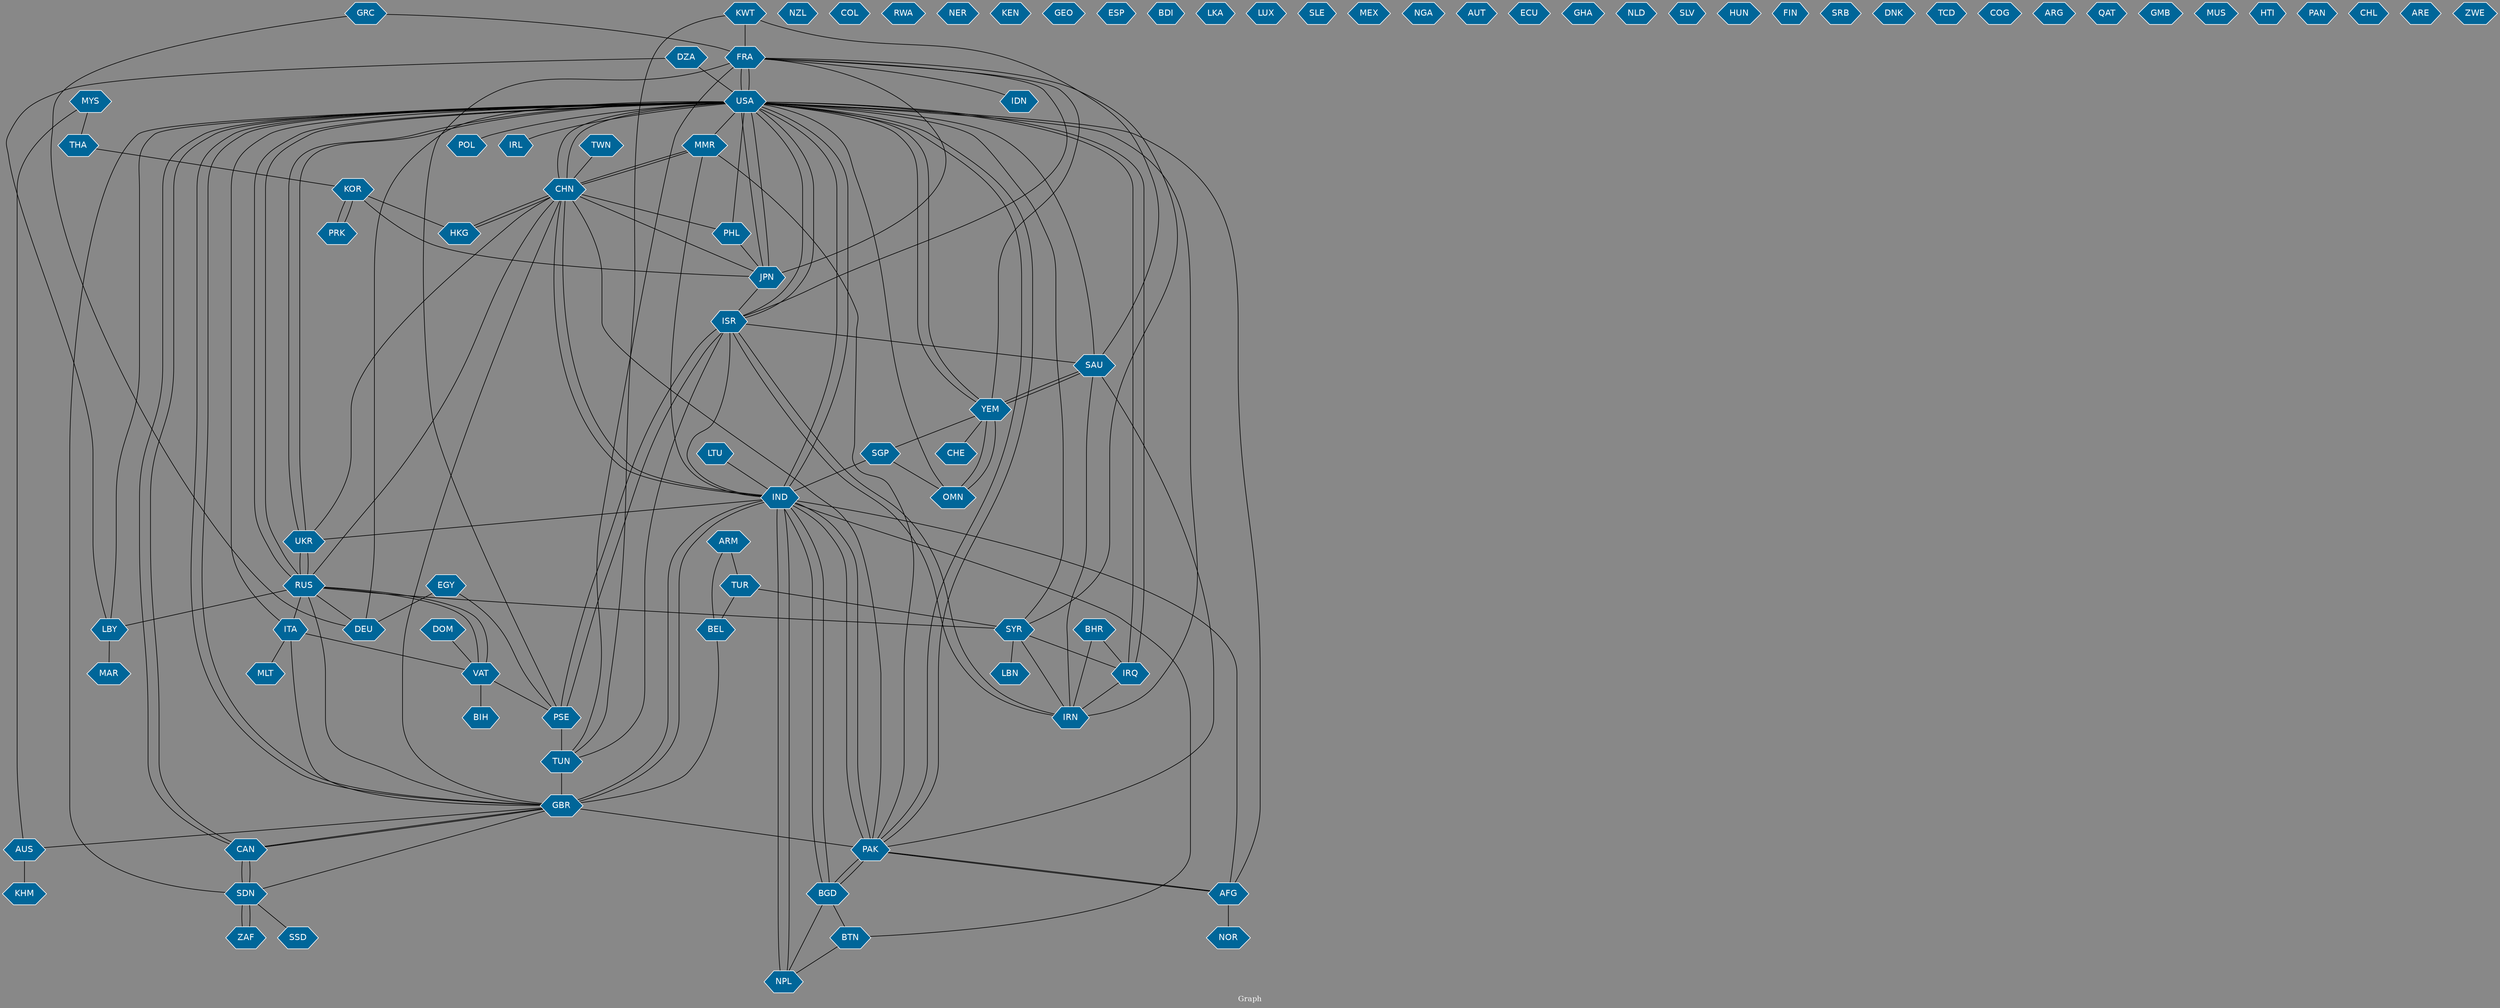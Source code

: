 // Countries together in item graph
graph {
	graph [bgcolor="#888888" fontcolor=white fontsize=12 label="Graph" outputorder=edgesfirst overlap=prism]
	node [color=white fillcolor="#006699" fontcolor=white fontname=Helvetica shape=hexagon style=filled]
	edge [arrowhead=open color=black fontcolor=white fontname=Courier fontsize=12]
		GRC [label=GRC]
		NZL [label=NZL]
		MMR [label=MMR]
		SYR [label=SYR]
		USA [label=USA]
		GBR [label=GBR]
		COL [label=COL]
		KOR [label=KOR]
		PRK [label=PRK]
		AFG [label=AFG]
		RWA [label=RWA]
		CAN [label=CAN]
		CHN [label=CHN]
		NER [label=NER]
		DZA [label=DZA]
		LBY [label=LBY]
		MYS [label=MYS]
		AUS [label=AUS]
		JPN [label=JPN]
		EGY [label=EGY]
		NOR [label=NOR]
		HKG [label=HKG]
		KEN [label=KEN]
		NPL [label=NPL]
		PAK [label=PAK]
		IRN [label=IRN]
		IDN [label=IDN]
		FRA [label=FRA]
		YEM [label=YEM]
		ZAF [label=ZAF]
		RUS [label=RUS]
		IND [label=IND]
		GEO [label=GEO]
		SDN [label=SDN]
		KWT [label=KWT]
		THA [label=THA]
		UKR [label=UKR]
		ESP [label=ESP]
		CHE [label=CHE]
		TUN [label=TUN]
		BGD [label=BGD]
		POL [label=POL]
		ISR [label=ISR]
		PSE [label=PSE]
		BDI [label=BDI]
		IRQ [label=IRQ]
		LKA [label=LKA]
		VAT [label=VAT]
		OMN [label=OMN]
		DOM [label=DOM]
		LUX [label=LUX]
		SLE [label=SLE]
		BEL [label=BEL]
		ARM [label=ARM]
		MEX [label=MEX]
		SAU [label=SAU]
		BTN [label=BTN]
		DEU [label=DEU]
		TUR [label=TUR]
		MAR [label=MAR]
		NGA [label=NGA]
		AUT [label=AUT]
		LTU [label=LTU]
		ITA [label=ITA]
		ECU [label=ECU]
		KHM [label=KHM]
		GHA [label=GHA]
		IRL [label=IRL]
		NLD [label=NLD]
		BHR [label=BHR]
		SLV [label=SLV]
		HUN [label=HUN]
		SSD [label=SSD]
		SGP [label=SGP]
		FIN [label=FIN]
		SRB [label=SRB]
		DNK [label=DNK]
		TCD [label=TCD]
		TWN [label=TWN]
		COG [label=COG]
		ARG [label=ARG]
		QAT [label=QAT]
		GMB [label=GMB]
		PHL [label=PHL]
		MUS [label=MUS]
		LBN [label=LBN]
		BIH [label=BIH]
		HTI [label=HTI]
		MLT [label=MLT]
		PAN [label=PAN]
		CHL [label=CHL]
		ARE [label=ARE]
		ZWE [label=ZWE]
			FRA -- IDN [weight=1]
			PSE -- TUN [weight=1]
			TUR -- SYR [weight=1]
			GRC -- FRA [weight=1]
			CAN -- USA [weight=2]
			SAU -- YEM [weight=1]
			CAN -- GBR [weight=2]
			CAN -- SDN [weight=1]
			KWT -- TUN [weight=1]
			ARM -- TUR [weight=1]
			VAT -- RUS [weight=1]
			AFG -- USA [weight=1]
			IND -- GBR [weight=5]
			USA -- LBY [weight=1]
			MMR -- PAK [weight=1]
			ISR -- IRN [weight=1]
			SYR -- LBN [weight=1]
			IND -- CHN [weight=1]
			IRN -- ISR [weight=2]
			PAK -- USA [weight=3]
			USA -- PHL [weight=1]
			SDN -- SSD [weight=2]
			USA -- YEM [weight=1]
			ITA -- MLT [weight=1]
			YEM -- CHE [weight=1]
			KWT -- FRA [weight=1]
			PAK -- IND [weight=2]
			SYR -- IRN [weight=1]
			JPN -- FRA [weight=1]
			USA -- UKR [weight=2]
			USA -- IRN [weight=1]
			IND -- AFG [weight=1]
			YEM -- FRA [weight=1]
			AUS -- KHM [weight=1]
			BHR -- IRN [weight=1]
			KOR -- HKG [weight=1]
			MYS -- THA [weight=1]
			TWN -- CHN [weight=3]
			KOR -- PRK [weight=1]
			ISR -- TUN [weight=1]
			JPN -- USA [weight=2]
			IRQ -- IRN [weight=1]
			CHN -- USA [weight=3]
			EGY -- PSE [weight=1]
			RUS -- VAT [weight=1]
			ISR -- IND [weight=1]
			GBR -- CHN [weight=1]
			RUS -- SYR [weight=2]
			GBR -- CAN [weight=1]
			IND -- USA [weight=3]
			CHN -- IND [weight=2]
			BGD -- BTN [weight=1]
			OMN -- USA [weight=1]
			EGY -- DEU [weight=1]
			ITA -- VAT [weight=1]
			GBR -- PAK [weight=1]
			JPN -- ISR [weight=1]
			ARM -- BEL [weight=1]
			USA -- IRQ [weight=7]
			GBR -- IND [weight=4]
			CHN -- JPN [weight=1]
			SDN -- CAN [weight=2]
			UKR -- USA [weight=2]
			USA -- RUS [weight=4]
			PAK -- AFG [weight=2]
			BGD -- IND [weight=2]
			HKG -- CHN [weight=1]
			YEM -- SGP [weight=1]
			ISR -- USA [weight=2]
			KWT -- SAU [weight=1]
			BHR -- IRQ [weight=1]
			AFG -- NOR [weight=1]
			ITA -- GBR [weight=1]
			IND -- BGD [weight=1]
			BEL -- GBR [weight=1]
			IND -- UKR [weight=1]
			LTU -- IND [weight=1]
			GBR -- AUS [weight=1]
			VAT -- BIH [weight=1]
			YEM -- SAU [weight=2]
			TUN -- GBR [weight=5]
			FRA -- USA [weight=5]
			PAK -- SAU [weight=1]
			PSE -- FRA [weight=1]
			ISR -- PSE [weight=4]
			IND -- PAK [weight=6]
			PSE -- ISR [weight=6]
			USA -- ISR [weight=1]
			BGD -- PAK [weight=1]
			MYS -- AUS [weight=1]
			KOR -- JPN [weight=2]
			ISR -- SAU [weight=2]
			SYR -- IRQ [weight=1]
			SGP -- OMN [weight=1]
			LBY -- MAR [weight=1]
			MMR -- IND [weight=1]
			USA -- MMR [weight=3]
			GRC -- DEU [weight=1]
			CHN -- MMR [weight=2]
			DZA -- LBY [weight=1]
			MMR -- CHN [weight=3]
			USA -- JPN [weight=3]
			CHN -- PHL [weight=1]
			PHL -- JPN [weight=1]
			SYR -- FRA [weight=1]
			RUS -- UKR [weight=2]
			ITA -- USA [weight=1]
			USA -- FRA [weight=5]
			PAK -- BGD [weight=1]
			IRN -- SAU [weight=2]
			THA -- KOR [weight=1]
			IND -- BTN [weight=1]
			TUR -- BEL [weight=1]
			SDN -- ZAF [weight=2]
			GBR -- USA [weight=2]
			USA -- PAK [weight=2]
			SDN -- USA [weight=3]
			NPL -- IND [weight=2]
			BTN -- NPL [weight=1]
			SYR -- USA [weight=1]
			SDN -- GBR [weight=3]
			UKR -- RUS [weight=3]
			OMN -- YEM [weight=1]
			USA -- CAN [weight=1]
			RUS -- LBY [weight=1]
			IRQ -- USA [weight=2]
			YEM -- OMN [weight=1]
			USA -- POL [weight=1]
			DZA -- USA [weight=1]
			UKR -- CHN [weight=1]
			USA -- SAU [weight=1]
			USA -- IRL [weight=1]
			DOM -- VAT [weight=1]
			USA -- IND [weight=3]
			VAT -- PSE [weight=1]
			YEM -- USA [weight=1]
			CHN -- RUS [weight=1]
			RUS -- USA [weight=3]
			DEU -- USA [weight=1]
			RUS -- GBR [weight=1]
			BGD -- NPL [weight=1]
			ZAF -- SDN [weight=1]
			USA -- CHN [weight=5]
			PRK -- KOR [weight=1]
			FRA -- ISR [weight=2]
			RUS -- DEU [weight=1]
			CHN -- PAK [weight=1]
			USA -- GBR [weight=2]
			FRA -- TUN [weight=1]
			AFG -- PAK [weight=1]
			RUS -- ITA [weight=1]
			IND -- NPL [weight=1]
			SGP -- IND [weight=1]
			CHN -- HKG [weight=2]
}